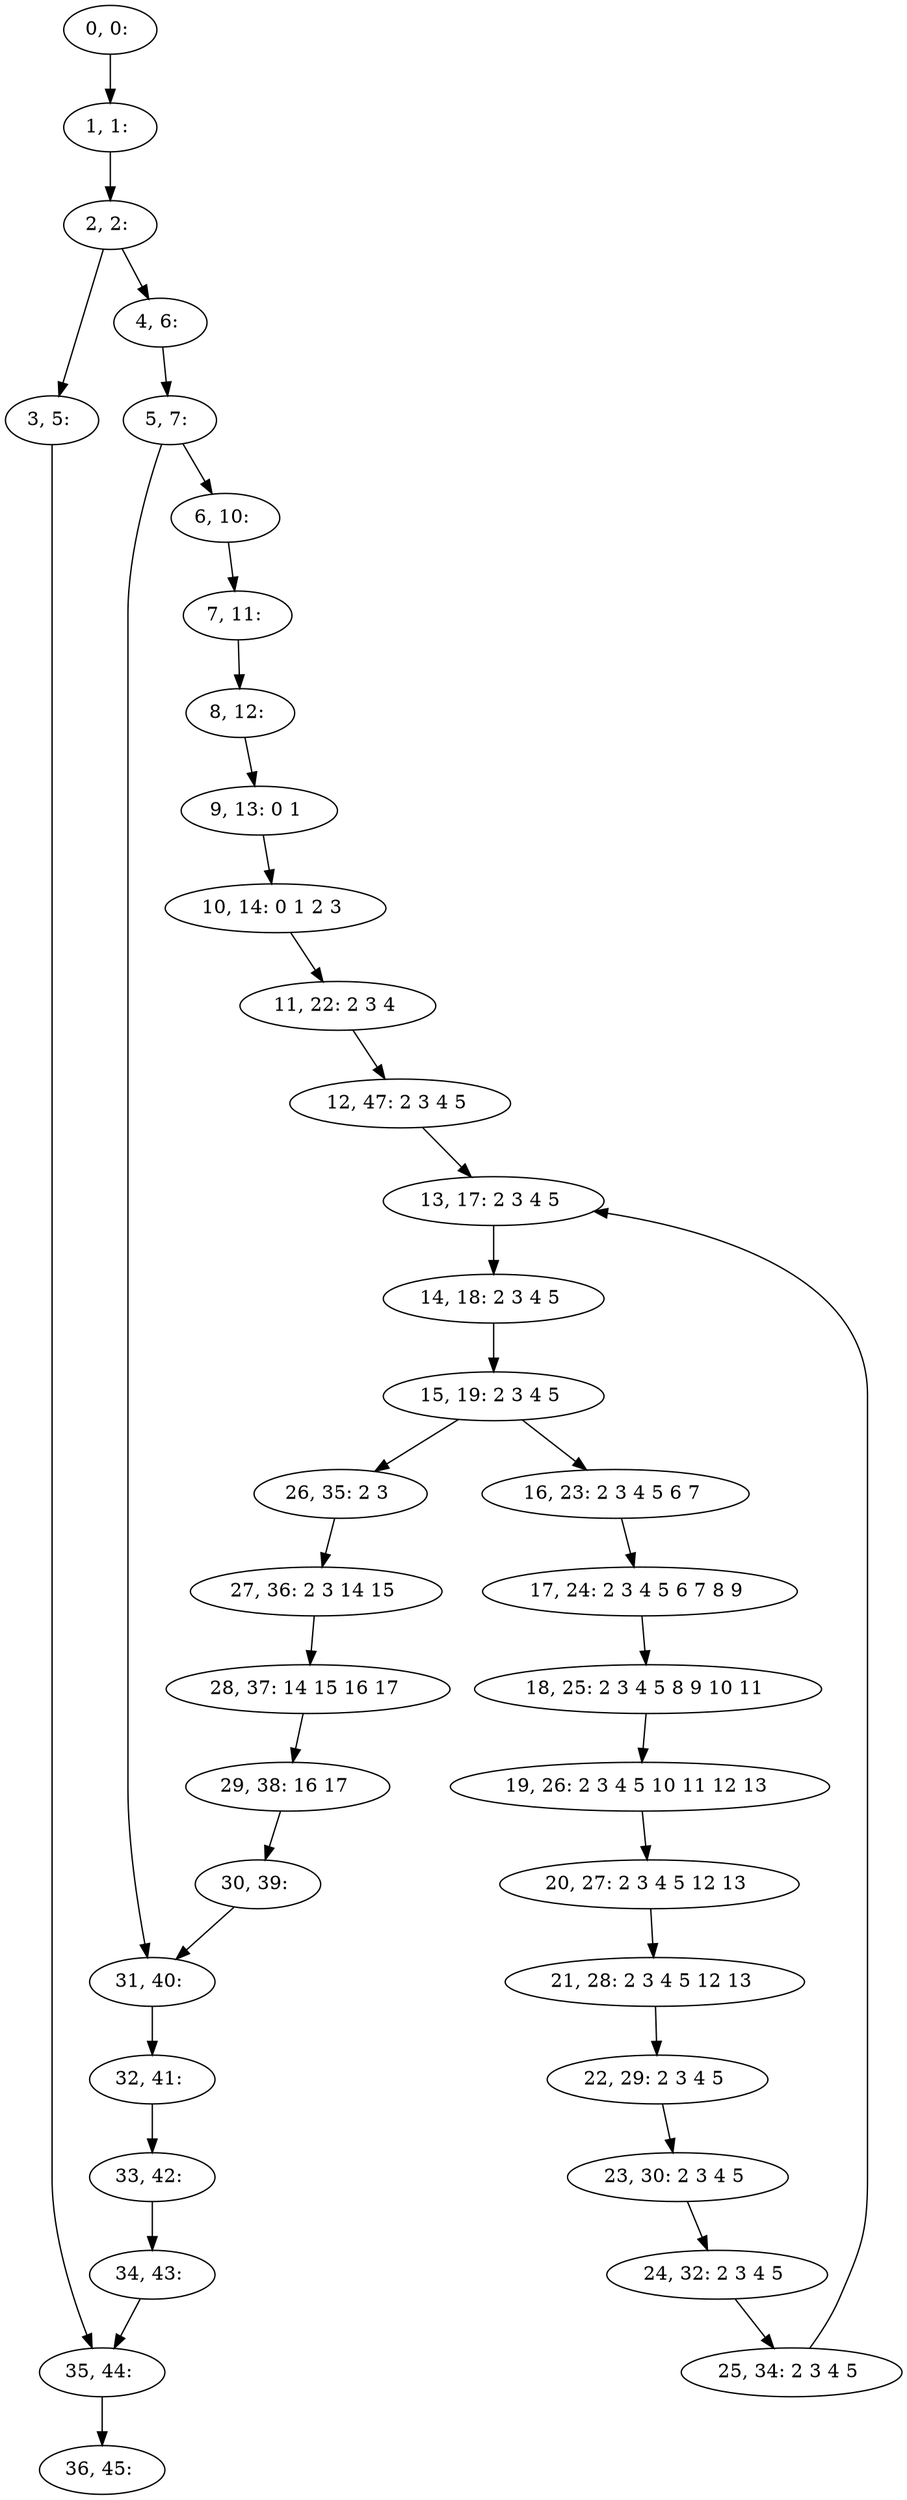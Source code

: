 digraph G {
0[label="0, 0: "];
1[label="1, 1: "];
2[label="2, 2: "];
3[label="3, 5: "];
4[label="4, 6: "];
5[label="5, 7: "];
6[label="6, 10: "];
7[label="7, 11: "];
8[label="8, 12: "];
9[label="9, 13: 0 1 "];
10[label="10, 14: 0 1 2 3 "];
11[label="11, 22: 2 3 4 "];
12[label="12, 47: 2 3 4 5 "];
13[label="13, 17: 2 3 4 5 "];
14[label="14, 18: 2 3 4 5 "];
15[label="15, 19: 2 3 4 5 "];
16[label="16, 23: 2 3 4 5 6 7 "];
17[label="17, 24: 2 3 4 5 6 7 8 9 "];
18[label="18, 25: 2 3 4 5 8 9 10 11 "];
19[label="19, 26: 2 3 4 5 10 11 12 13 "];
20[label="20, 27: 2 3 4 5 12 13 "];
21[label="21, 28: 2 3 4 5 12 13 "];
22[label="22, 29: 2 3 4 5 "];
23[label="23, 30: 2 3 4 5 "];
24[label="24, 32: 2 3 4 5 "];
25[label="25, 34: 2 3 4 5 "];
26[label="26, 35: 2 3 "];
27[label="27, 36: 2 3 14 15 "];
28[label="28, 37: 14 15 16 17 "];
29[label="29, 38: 16 17 "];
30[label="30, 39: "];
31[label="31, 40: "];
32[label="32, 41: "];
33[label="33, 42: "];
34[label="34, 43: "];
35[label="35, 44: "];
36[label="36, 45: "];
0->1 ;
1->2 ;
2->3 ;
2->4 ;
3->35 ;
4->5 ;
5->6 ;
5->31 ;
6->7 ;
7->8 ;
8->9 ;
9->10 ;
10->11 ;
11->12 ;
12->13 ;
13->14 ;
14->15 ;
15->16 ;
15->26 ;
16->17 ;
17->18 ;
18->19 ;
19->20 ;
20->21 ;
21->22 ;
22->23 ;
23->24 ;
24->25 ;
25->13 ;
26->27 ;
27->28 ;
28->29 ;
29->30 ;
30->31 ;
31->32 ;
32->33 ;
33->34 ;
34->35 ;
35->36 ;
}
